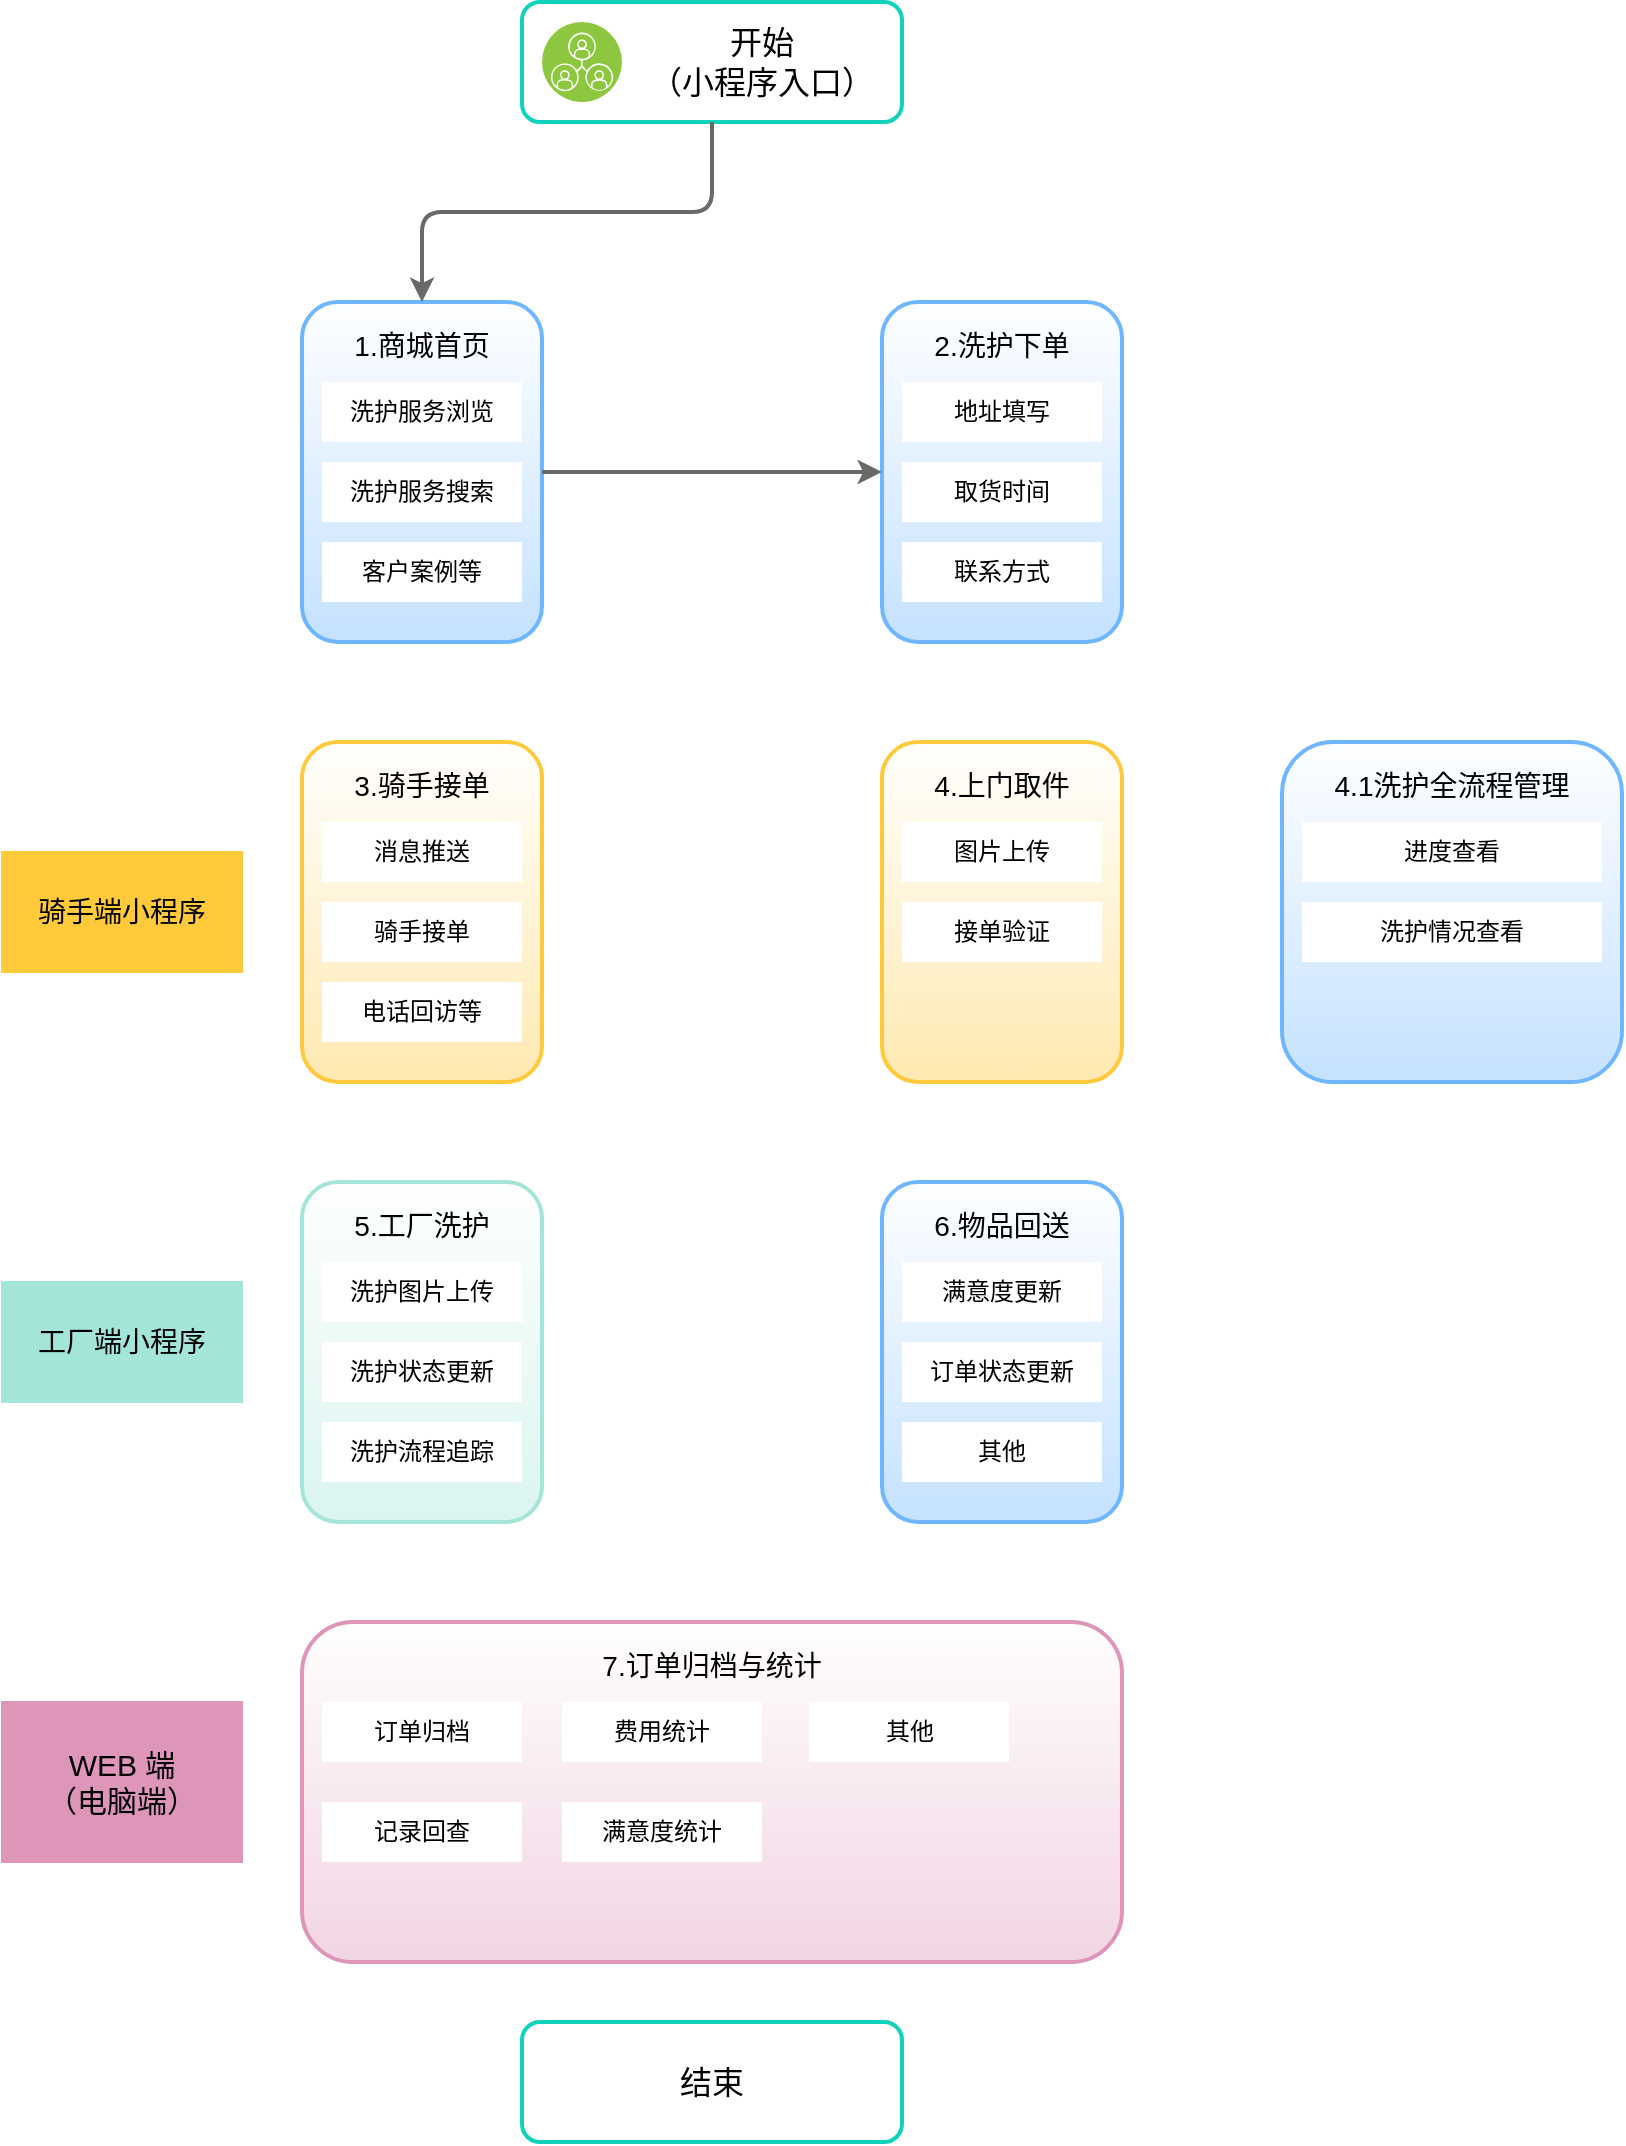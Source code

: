 <mxfile version="21.2.6" type="github">
  <diagram name="第 1 页" id="9kZCvtp01yo8YnCBJ-Vh">
    <mxGraphModel dx="1050" dy="573" grid="1" gridSize="10" guides="1" tooltips="1" connect="1" arrows="1" fold="1" page="1" pageScale="1" pageWidth="827" pageHeight="1169" math="0" shadow="0">
      <root>
        <mxCell id="0" />
        <mxCell id="1" parent="0" />
        <mxCell id="oXok-w3Ur9wGTffbCpxJ-1" value="" style="rounded=1;whiteSpace=wrap;html=1;strokeColor=#11d3bc;strokeWidth=2;" vertex="1" parent="1">
          <mxGeometry x="270" y="60" width="190" height="60" as="geometry" />
        </mxCell>
        <mxCell id="oXok-w3Ur9wGTffbCpxJ-2" value="" style="image;aspect=fixed;perimeter=ellipsePerimeter;html=1;align=center;shadow=0;dashed=0;fontColor=#4277BB;labelBackgroundColor=default;fontSize=12;spacingTop=3;image=img/lib/ibm/infrastructure/peer_services.svg;" vertex="1" parent="1">
          <mxGeometry x="280" y="70" width="40" height="40" as="geometry" />
        </mxCell>
        <mxCell id="oXok-w3Ur9wGTffbCpxJ-3" value="&lt;font style=&quot;font-size: 16px;&quot;&gt;开始&lt;br style=&quot;border-color: var(--border-color);&quot;&gt;（小程序入口）&lt;/font&gt;" style="rounded=0;whiteSpace=wrap;html=1;strokeColor=none;" vertex="1" parent="1">
          <mxGeometry x="330" y="70" width="120" height="40" as="geometry" />
        </mxCell>
        <mxCell id="oXok-w3Ur9wGTffbCpxJ-4" value="" style="rounded=1;whiteSpace=wrap;html=1;strokeWidth=2;strokeColor=#6eb6ff;fillStyle=hatch;fillColor=#6EB6FF02;gradientColor=#6EB6FF66;" vertex="1" parent="1">
          <mxGeometry x="160" y="210" width="120" height="170" as="geometry" />
        </mxCell>
        <mxCell id="oXok-w3Ur9wGTffbCpxJ-5" value="&lt;font style=&quot;font-size: 14px;&quot;&gt;1.商城首页&lt;/font&gt;" style="rounded=0;whiteSpace=wrap;html=1;strokeColor=none;fillColor=none;" vertex="1" parent="1">
          <mxGeometry x="170" y="217" width="100" height="30" as="geometry" />
        </mxCell>
        <mxCell id="oXok-w3Ur9wGTffbCpxJ-6" value="洗护服务浏览" style="rounded=0;whiteSpace=wrap;html=1;strokeColor=none;" vertex="1" parent="1">
          <mxGeometry x="170" y="250" width="100" height="30" as="geometry" />
        </mxCell>
        <mxCell id="oXok-w3Ur9wGTffbCpxJ-8" value="洗护服务搜索" style="rounded=0;whiteSpace=wrap;html=1;strokeColor=none;" vertex="1" parent="1">
          <mxGeometry x="170" y="290" width="100" height="30" as="geometry" />
        </mxCell>
        <mxCell id="oXok-w3Ur9wGTffbCpxJ-9" value="客户案例等" style="rounded=0;whiteSpace=wrap;html=1;strokeColor=none;" vertex="1" parent="1">
          <mxGeometry x="170" y="330" width="100" height="30" as="geometry" />
        </mxCell>
        <mxCell id="oXok-w3Ur9wGTffbCpxJ-10" value="" style="endArrow=classic;html=1;exitX=0.5;exitY=1;exitDx=0;exitDy=0;entryX=0.5;entryY=0;entryDx=0;entryDy=0;edgeStyle=orthogonalEdgeStyle;strokeWidth=2;strokeColor=#696969;" edge="1" parent="1" source="oXok-w3Ur9wGTffbCpxJ-1" target="oXok-w3Ur9wGTffbCpxJ-4">
          <mxGeometry width="50" height="50" relative="1" as="geometry">
            <mxPoint x="390" y="310" as="sourcePoint" />
            <mxPoint x="440" y="260" as="targetPoint" />
          </mxGeometry>
        </mxCell>
        <mxCell id="oXok-w3Ur9wGTffbCpxJ-12" value="" style="rounded=1;whiteSpace=wrap;html=1;strokeWidth=2;strokeColor=#6eb6ff;fillStyle=hatch;fillColor=#6EB6FF02;gradientColor=#6EB6FF66;" vertex="1" parent="1">
          <mxGeometry x="450" y="210" width="120" height="170" as="geometry" />
        </mxCell>
        <mxCell id="oXok-w3Ur9wGTffbCpxJ-13" value="&lt;font style=&quot;font-size: 14px;&quot;&gt;2.洗护下单&lt;/font&gt;" style="rounded=0;whiteSpace=wrap;html=1;strokeColor=none;fillColor=none;" vertex="1" parent="1">
          <mxGeometry x="460" y="217" width="100" height="30" as="geometry" />
        </mxCell>
        <mxCell id="oXok-w3Ur9wGTffbCpxJ-14" value="地址填写" style="rounded=0;whiteSpace=wrap;html=1;strokeColor=none;" vertex="1" parent="1">
          <mxGeometry x="460" y="250" width="100" height="30" as="geometry" />
        </mxCell>
        <mxCell id="oXok-w3Ur9wGTffbCpxJ-15" value="取货时间" style="rounded=0;whiteSpace=wrap;html=1;strokeColor=none;" vertex="1" parent="1">
          <mxGeometry x="460" y="290" width="100" height="30" as="geometry" />
        </mxCell>
        <mxCell id="oXok-w3Ur9wGTffbCpxJ-16" value="联系方式" style="rounded=0;whiteSpace=wrap;html=1;strokeColor=none;" vertex="1" parent="1">
          <mxGeometry x="460" y="330" width="100" height="30" as="geometry" />
        </mxCell>
        <mxCell id="oXok-w3Ur9wGTffbCpxJ-17" value="" style="rounded=1;whiteSpace=wrap;html=1;strokeWidth=2;strokeColor=#ffc93c;fillStyle=hatch;fillColor=#ffc93c02;gradientColor=#ffc93c66;" vertex="1" parent="1">
          <mxGeometry x="160" y="430" width="120" height="170" as="geometry" />
        </mxCell>
        <mxCell id="oXok-w3Ur9wGTffbCpxJ-18" value="&lt;font style=&quot;font-size: 14px;&quot;&gt;3.骑手接单&lt;/font&gt;" style="rounded=0;whiteSpace=wrap;html=1;strokeColor=none;fillColor=none;" vertex="1" parent="1">
          <mxGeometry x="170" y="437" width="100" height="30" as="geometry" />
        </mxCell>
        <mxCell id="oXok-w3Ur9wGTffbCpxJ-19" value="消息推送" style="rounded=0;whiteSpace=wrap;html=1;strokeColor=none;" vertex="1" parent="1">
          <mxGeometry x="170" y="470" width="100" height="30" as="geometry" />
        </mxCell>
        <mxCell id="oXok-w3Ur9wGTffbCpxJ-20" value="骑手接单" style="rounded=0;whiteSpace=wrap;html=1;strokeColor=none;" vertex="1" parent="1">
          <mxGeometry x="170" y="510" width="100" height="30" as="geometry" />
        </mxCell>
        <mxCell id="oXok-w3Ur9wGTffbCpxJ-21" value="电话回访等" style="rounded=0;whiteSpace=wrap;html=1;strokeColor=none;" vertex="1" parent="1">
          <mxGeometry x="170" y="550" width="100" height="30" as="geometry" />
        </mxCell>
        <mxCell id="oXok-w3Ur9wGTffbCpxJ-23" value="" style="rounded=1;whiteSpace=wrap;html=1;strokeWidth=2;strokeColor=#ffc93c;fillStyle=hatch;fillColor=#ffc93c02;gradientColor=#ffc93c66;" vertex="1" parent="1">
          <mxGeometry x="450" y="430" width="120" height="170" as="geometry" />
        </mxCell>
        <mxCell id="oXok-w3Ur9wGTffbCpxJ-24" value="&lt;font style=&quot;font-size: 14px;&quot;&gt;4.上门取件&lt;/font&gt;" style="rounded=0;whiteSpace=wrap;html=1;strokeColor=none;fillColor=none;" vertex="1" parent="1">
          <mxGeometry x="460" y="437" width="100" height="30" as="geometry" />
        </mxCell>
        <mxCell id="oXok-w3Ur9wGTffbCpxJ-25" value="图片上传" style="rounded=0;whiteSpace=wrap;html=1;strokeColor=none;" vertex="1" parent="1">
          <mxGeometry x="460" y="470" width="100" height="30" as="geometry" />
        </mxCell>
        <mxCell id="oXok-w3Ur9wGTffbCpxJ-26" value="接单验证" style="rounded=0;whiteSpace=wrap;html=1;strokeColor=none;" vertex="1" parent="1">
          <mxGeometry x="460" y="510" width="100" height="30" as="geometry" />
        </mxCell>
        <mxCell id="oXok-w3Ur9wGTffbCpxJ-28" value="" style="rounded=1;whiteSpace=wrap;html=1;strokeWidth=2;strokeColor=#a4e5d9;fillStyle=hatch;fillColor=#a4e5d902;gradientColor=#a4e5d966;" vertex="1" parent="1">
          <mxGeometry x="160" y="650" width="120" height="170" as="geometry" />
        </mxCell>
        <mxCell id="oXok-w3Ur9wGTffbCpxJ-29" value="&lt;font style=&quot;font-size: 14px;&quot;&gt;5.工厂洗护&lt;/font&gt;" style="rounded=0;whiteSpace=wrap;html=1;strokeColor=none;fillColor=none;" vertex="1" parent="1">
          <mxGeometry x="170" y="657" width="100" height="30" as="geometry" />
        </mxCell>
        <mxCell id="oXok-w3Ur9wGTffbCpxJ-30" value="洗护图片上传" style="rounded=0;whiteSpace=wrap;html=1;strokeColor=none;" vertex="1" parent="1">
          <mxGeometry x="170" y="690" width="100" height="30" as="geometry" />
        </mxCell>
        <mxCell id="oXok-w3Ur9wGTffbCpxJ-31" value="洗护状态更新" style="rounded=0;whiteSpace=wrap;html=1;strokeColor=none;" vertex="1" parent="1">
          <mxGeometry x="170" y="730" width="100" height="30" as="geometry" />
        </mxCell>
        <mxCell id="oXok-w3Ur9wGTffbCpxJ-32" value="洗护流程追踪" style="rounded=0;whiteSpace=wrap;html=1;strokeColor=none;" vertex="1" parent="1">
          <mxGeometry x="170" y="770" width="100" height="30" as="geometry" />
        </mxCell>
        <mxCell id="oXok-w3Ur9wGTffbCpxJ-33" value="" style="rounded=1;whiteSpace=wrap;html=1;strokeWidth=2;strokeColor=#6eb6ff;fillStyle=hatch;fillColor=#6EB6FF02;gradientColor=#6EB6FF66;" vertex="1" parent="1">
          <mxGeometry x="650" y="430" width="170" height="170" as="geometry" />
        </mxCell>
        <mxCell id="oXok-w3Ur9wGTffbCpxJ-34" value="&lt;font style=&quot;font-size: 14px;&quot;&gt;4.1洗护全流程管理&lt;/font&gt;" style="rounded=0;whiteSpace=wrap;html=1;strokeColor=none;fillColor=none;" vertex="1" parent="1">
          <mxGeometry x="660" y="437" width="150" height="30" as="geometry" />
        </mxCell>
        <mxCell id="oXok-w3Ur9wGTffbCpxJ-35" value="进度查看" style="rounded=0;whiteSpace=wrap;html=1;strokeColor=none;" vertex="1" parent="1">
          <mxGeometry x="660" y="470" width="150" height="30" as="geometry" />
        </mxCell>
        <mxCell id="oXok-w3Ur9wGTffbCpxJ-36" value="洗护情况查看" style="rounded=0;whiteSpace=wrap;html=1;strokeColor=none;" vertex="1" parent="1">
          <mxGeometry x="660" y="510" width="150" height="30" as="geometry" />
        </mxCell>
        <mxCell id="oXok-w3Ur9wGTffbCpxJ-37" value="" style="rounded=1;whiteSpace=wrap;html=1;strokeWidth=2;strokeColor=#6eb6ff;fillStyle=hatch;fillColor=#6EB6FF02;gradientColor=#6EB6FF66;" vertex="1" parent="1">
          <mxGeometry x="450" y="650" width="120" height="170" as="geometry" />
        </mxCell>
        <mxCell id="oXok-w3Ur9wGTffbCpxJ-38" value="&lt;font style=&quot;font-size: 14px;&quot;&gt;6.物品回送&lt;/font&gt;" style="rounded=0;whiteSpace=wrap;html=1;strokeColor=none;fillColor=none;" vertex="1" parent="1">
          <mxGeometry x="460" y="657" width="100" height="30" as="geometry" />
        </mxCell>
        <mxCell id="oXok-w3Ur9wGTffbCpxJ-39" value="满意度更新" style="rounded=0;whiteSpace=wrap;html=1;strokeColor=none;" vertex="1" parent="1">
          <mxGeometry x="460" y="690" width="100" height="30" as="geometry" />
        </mxCell>
        <mxCell id="oXok-w3Ur9wGTffbCpxJ-40" value="订单状态更新" style="rounded=0;whiteSpace=wrap;html=1;strokeColor=none;" vertex="1" parent="1">
          <mxGeometry x="460" y="730" width="100" height="30" as="geometry" />
        </mxCell>
        <mxCell id="oXok-w3Ur9wGTffbCpxJ-41" value="其他" style="rounded=0;whiteSpace=wrap;html=1;strokeColor=none;" vertex="1" parent="1">
          <mxGeometry x="460" y="770" width="100" height="30" as="geometry" />
        </mxCell>
        <mxCell id="oXok-w3Ur9wGTffbCpxJ-42" value="" style="rounded=1;whiteSpace=wrap;html=1;strokeWidth=2;strokeColor=#de95ba;fillStyle=hatch;fillColor=#de95ba02;gradientColor=#de95ba66;" vertex="1" parent="1">
          <mxGeometry x="160" y="870" width="410" height="170" as="geometry" />
        </mxCell>
        <mxCell id="oXok-w3Ur9wGTffbCpxJ-43" value="&lt;font style=&quot;font-size: 14px;&quot;&gt;7.订单归档与统计&lt;/font&gt;" style="rounded=0;whiteSpace=wrap;html=1;strokeColor=none;fillColor=none;" vertex="1" parent="1">
          <mxGeometry x="170" y="877" width="390" height="30" as="geometry" />
        </mxCell>
        <mxCell id="oXok-w3Ur9wGTffbCpxJ-44" value="订单归档" style="rounded=0;whiteSpace=wrap;html=1;strokeColor=none;" vertex="1" parent="1">
          <mxGeometry x="170" y="910" width="100" height="30" as="geometry" />
        </mxCell>
        <mxCell id="oXok-w3Ur9wGTffbCpxJ-45" value="费用统计" style="rounded=0;whiteSpace=wrap;html=1;strokeColor=none;" vertex="1" parent="1">
          <mxGeometry x="290" y="910" width="100" height="30" as="geometry" />
        </mxCell>
        <mxCell id="oXok-w3Ur9wGTffbCpxJ-46" value="其他" style="rounded=0;whiteSpace=wrap;html=1;strokeColor=none;" vertex="1" parent="1">
          <mxGeometry x="413.5" y="910" width="100" height="30" as="geometry" />
        </mxCell>
        <mxCell id="oXok-w3Ur9wGTffbCpxJ-47" value="&lt;font style=&quot;font-size: 15px;&quot;&gt;WEB 端&lt;br&gt;（电脑端）&lt;/font&gt;" style="rounded=0;whiteSpace=wrap;html=1;strokeColor=#de95ba;fillColor=#de95ba;" vertex="1" parent="1">
          <mxGeometry x="10" y="910" width="120" height="80" as="geometry" />
        </mxCell>
        <mxCell id="oXok-w3Ur9wGTffbCpxJ-48" value="&lt;font style=&quot;font-size: 14px;&quot;&gt;骑手端小程序&lt;/font&gt;" style="rounded=0;whiteSpace=wrap;html=1;strokeColor=#ffc93c;fillColor=#ffc93c;" vertex="1" parent="1">
          <mxGeometry x="10" y="485" width="120" height="60" as="geometry" />
        </mxCell>
        <mxCell id="oXok-w3Ur9wGTffbCpxJ-50" value="记录回查" style="rounded=0;whiteSpace=wrap;html=1;strokeColor=none;" vertex="1" parent="1">
          <mxGeometry x="170" y="960" width="100" height="30" as="geometry" />
        </mxCell>
        <mxCell id="oXok-w3Ur9wGTffbCpxJ-51" value="满意度统计" style="rounded=0;whiteSpace=wrap;html=1;strokeColor=none;" vertex="1" parent="1">
          <mxGeometry x="290" y="960" width="100" height="30" as="geometry" />
        </mxCell>
        <mxCell id="oXok-w3Ur9wGTffbCpxJ-53" value="&lt;font style=&quot;font-size: 14px;&quot;&gt;工厂端小程序&lt;/font&gt;" style="rounded=0;whiteSpace=wrap;html=1;strokeColor=#a4e5d9;fillColor=#a4e5d9;" vertex="1" parent="1">
          <mxGeometry x="10" y="700" width="120" height="60" as="geometry" />
        </mxCell>
        <mxCell id="oXok-w3Ur9wGTffbCpxJ-54" value="" style="rounded=1;whiteSpace=wrap;html=1;strokeColor=#11d3bc;strokeWidth=2;" vertex="1" parent="1">
          <mxGeometry x="270" y="1070" width="190" height="60" as="geometry" />
        </mxCell>
        <mxCell id="oXok-w3Ur9wGTffbCpxJ-56" value="&lt;span style=&quot;font-size: 16px;&quot;&gt;结束&lt;/span&gt;" style="rounded=0;whiteSpace=wrap;html=1;strokeColor=none;" vertex="1" parent="1">
          <mxGeometry x="280" y="1080" width="170" height="40" as="geometry" />
        </mxCell>
        <mxCell id="oXok-w3Ur9wGTffbCpxJ-58" value="" style="endArrow=classic;html=1;exitX=1;exitY=0.5;exitDx=0;exitDy=0;entryX=0;entryY=0.5;entryDx=0;entryDy=0;edgeStyle=orthogonalEdgeStyle;strokeWidth=2;strokeColor=#696969;" edge="1" parent="1" source="oXok-w3Ur9wGTffbCpxJ-4" target="oXok-w3Ur9wGTffbCpxJ-12">
          <mxGeometry width="50" height="50" relative="1" as="geometry">
            <mxPoint x="375" y="130" as="sourcePoint" />
            <mxPoint x="230" y="220" as="targetPoint" />
          </mxGeometry>
        </mxCell>
      </root>
    </mxGraphModel>
  </diagram>
</mxfile>
